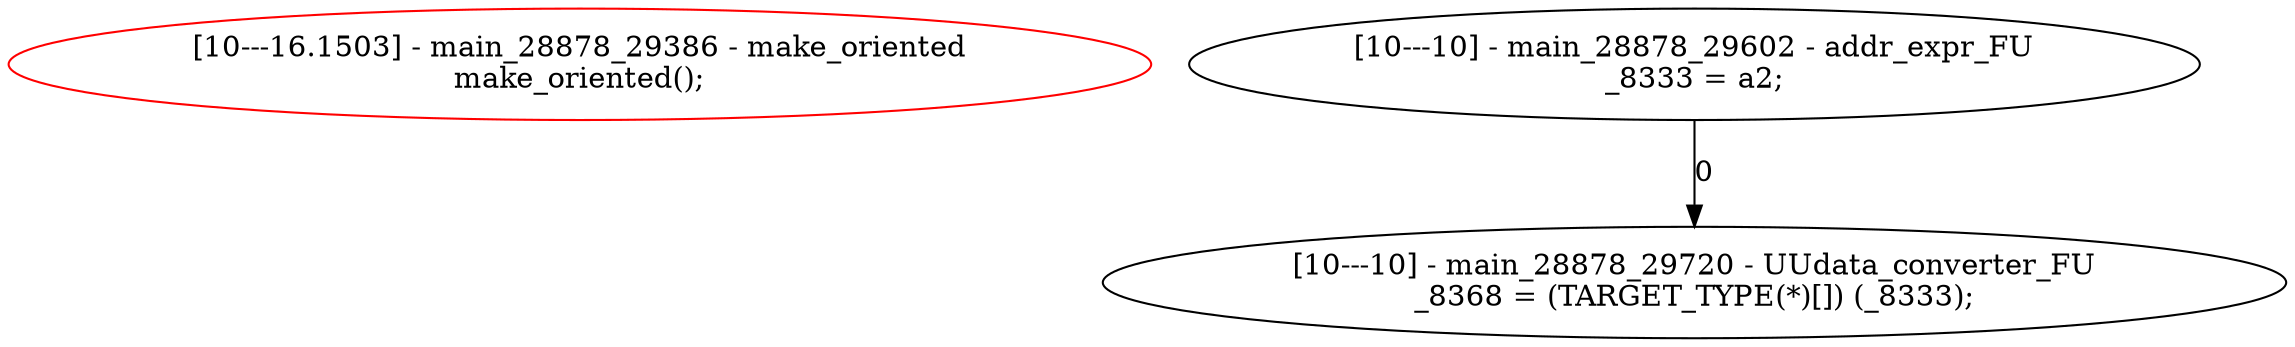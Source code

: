 digraph G {
2[color=red,label="[10---16.1503] - main_28878_29386 - make_oriented\nmake_oriented();\n"];
3[label="[10---10] - main_28878_29602 - addr_expr_FU\n_8333 = a2;\n"];
4[label="[10---10] - main_28878_29720 - UUdata_converter_FU\n_8368 = (TARGET_TYPE(*)[]) (_8333);\n"];
3->4 [label=0];
}
